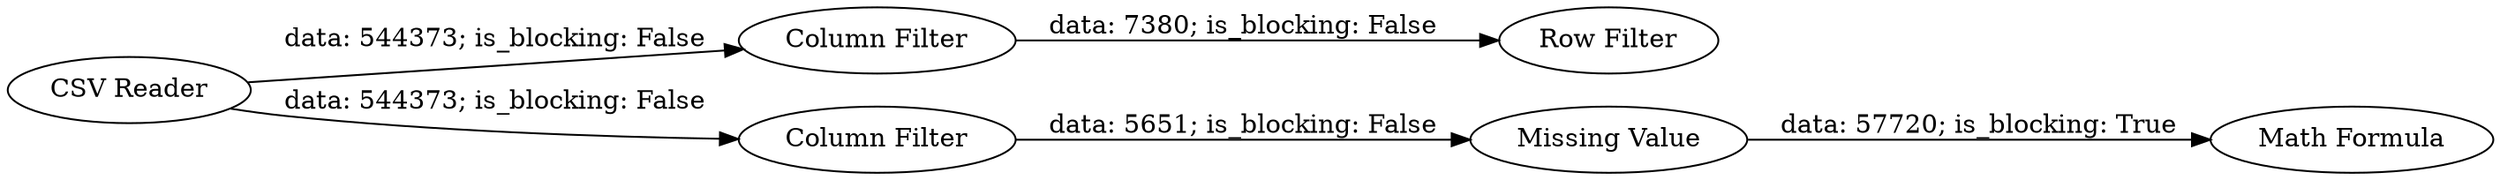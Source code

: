 digraph {
	"2209895505246164037_3" [label="Column Filter"]
	"2209895505246164037_9" [label="Math Formula"]
	"2209895505246164037_4" [label="Row Filter"]
	"2209895505246164037_1" [label="CSV Reader"]
	"2209895505246164037_11" [label="Missing Value"]
	"2209895505246164037_10" [label="Column Filter"]
	"2209895505246164037_11" -> "2209895505246164037_9" [label="data: 57720; is_blocking: True"]
	"2209895505246164037_1" -> "2209895505246164037_3" [label="data: 544373; is_blocking: False"]
	"2209895505246164037_3" -> "2209895505246164037_4" [label="data: 7380; is_blocking: False"]
	"2209895505246164037_10" -> "2209895505246164037_11" [label="data: 5651; is_blocking: False"]
	"2209895505246164037_1" -> "2209895505246164037_10" [label="data: 544373; is_blocking: False"]
	rankdir=LR
}
